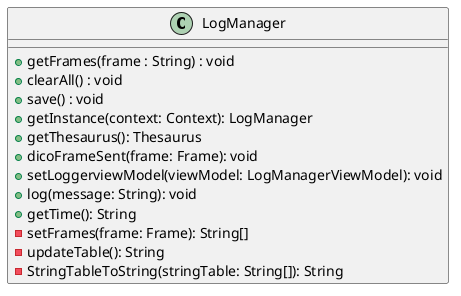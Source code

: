 @startuml

class LogManager {
    + getFrames(frame : String) : void
    + clearAll() : void
    + save() : void
    + getInstance(context: Context): LogManager
    + getThesaurus(): Thesaurus
    + dicoFrameSent(frame: Frame): void
    + setLoggerviewModel(viewModel: LogManagerViewModel): void
    + log(message: String): void
    + getTime(): String
    - setFrames(frame: Frame): String[]
    - updateTable(): String
    - StringTableToString(stringTable: String[]): String
}

@enduml